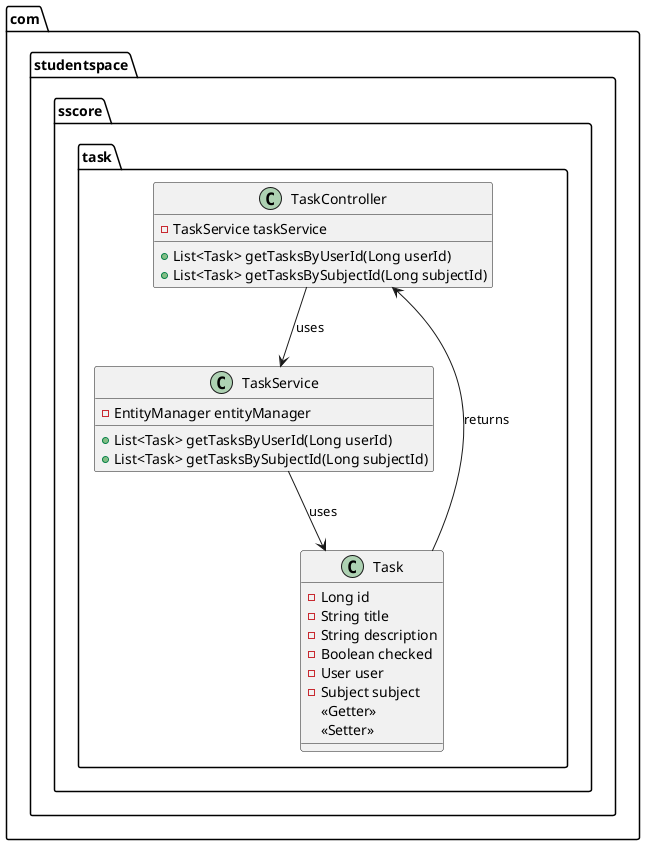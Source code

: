 @startuml

package "com.studentspace.sscore.task" {
    class TaskService {
        -EntityManager entityManager
        +List<Task> getTasksByUserId(Long userId)
        +List<Task> getTasksBySubjectId(Long subjectId)
    }

    class TaskController {
        -TaskService taskService
        +List<Task> getTasksByUserId(Long userId)
        +List<Task> getTasksBySubjectId(Long subjectId)
    }

    class Task {
        -Long id
        -String title
        -String description
        -Boolean checked
        -User user
        -Subject subject
               <<Getter>>
               <<Setter>>
    }
}

TaskService --> Task : uses
TaskController --> TaskService : uses
TaskController <-- Task : returns


@enduml
